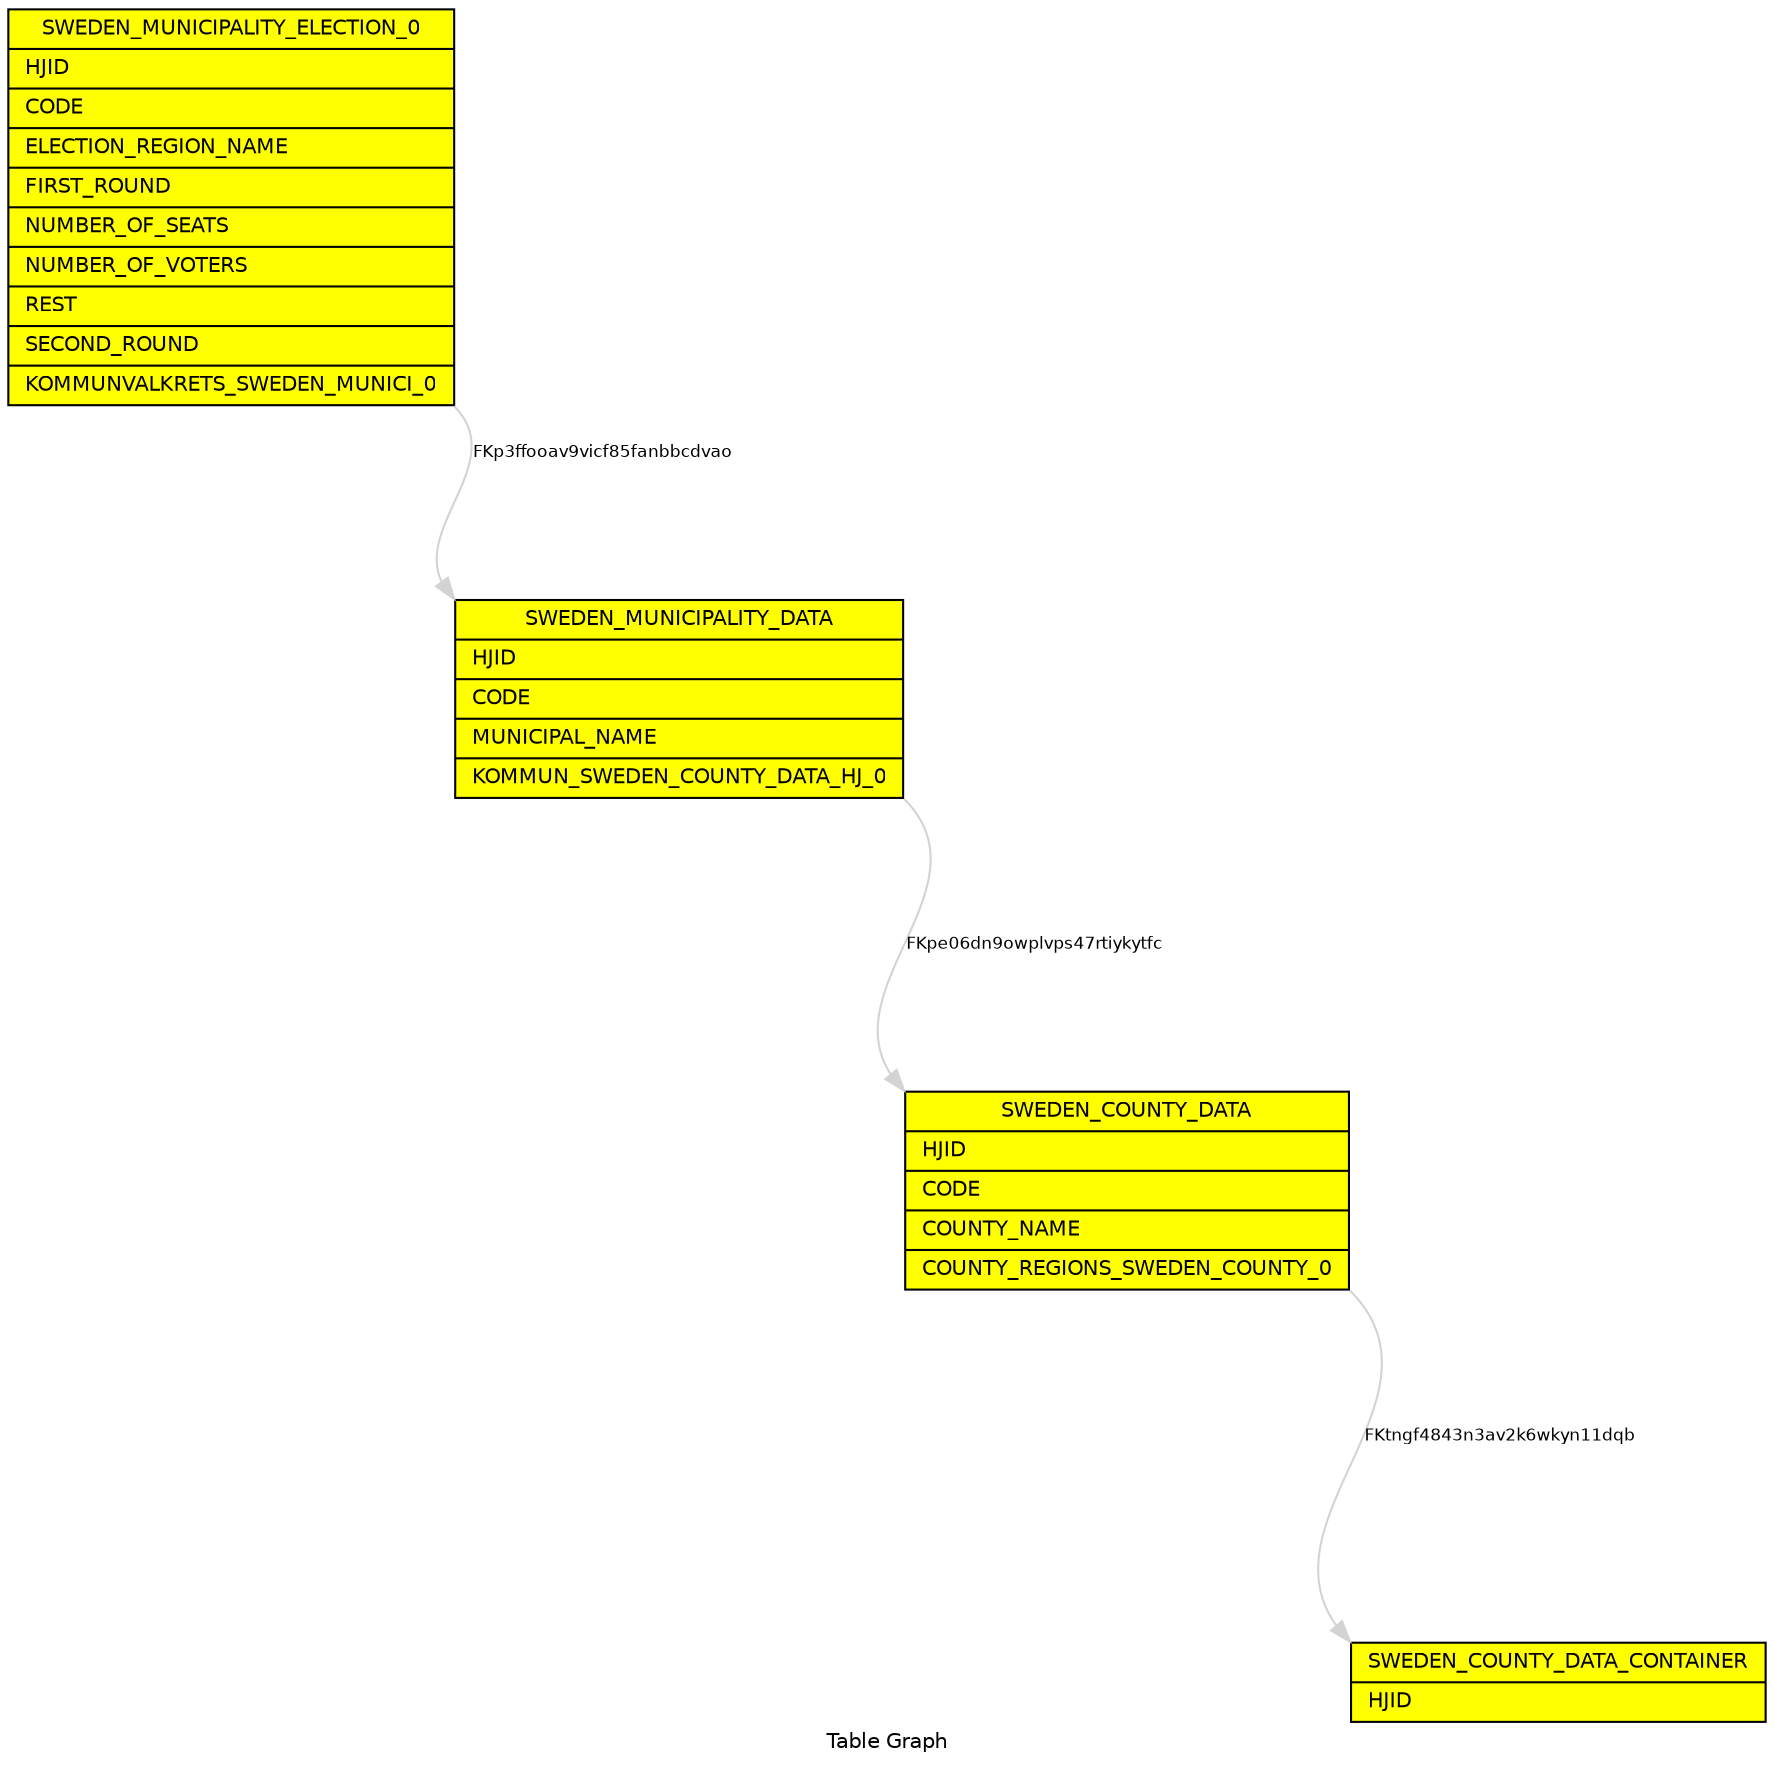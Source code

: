 digraph TableGraph {
  compound=true;
    bgcolor="white"; 
    fontcolor="black"; fontname="Helvetica"; fontsize="10.0"; 
    ranksep="equally"; 
    label="Table Graph"; 
    URL="http://tools.hibernate.org";
  edge [
        color="lightgrey", 
        fontcolor="black", 
        fontname="Helvetica", 
        fontsize="8.0",         
        labelangle=-25.0, 
        labeldistance=1.5
        headport=nw,
        tailport=se
        ];
  node [
       fontcolor="black",
       fontname="Helvetica", 
       fontsize="10.0", 
       shape=record, 
       fillcolor="yellow", 
       style="solid,filled"];

/* TODO: multi schema tables */
  /* Node SWEDEN_COUNTY_DATA */
  SWEDEN_COUNTY_DATA [ label = "{ SWEDEN_COUNTY_DATA| <HJID>HJID\l | <CODE>CODE\l | <COUNTY_NAME>COUNTY_NAME\l | <COUNTY_REGIONS_SWEDEN_COUNTY_0>COUNTY_REGIONS_SWEDEN_COUNTY_0\l }" ]  
  
  /* edges/nodes for SWEDEN_COUNTY_DATA */
     SWEDEN_COUNTY_DATA -> SWEDEN_COUNTY_DATA_CONTAINER [ 
        label="FKtngf4843n3av2k6wkyn11dqb" 
        ]
  /* Node SWEDEN_COUNTY_DATA_CONTAINER */
  SWEDEN_COUNTY_DATA_CONTAINER [ label = "{ SWEDEN_COUNTY_DATA_CONTAINER| <HJID>HJID\l }" ]  
  
  /* edges/nodes for SWEDEN_COUNTY_DATA_CONTAINER */
  /* Node SWEDEN_MUNICIPALITY_DATA */
  SWEDEN_MUNICIPALITY_DATA [ label = "{ SWEDEN_MUNICIPALITY_DATA| <HJID>HJID\l | <CODE>CODE\l | <MUNICIPAL_NAME>MUNICIPAL_NAME\l | <KOMMUN_SWEDEN_COUNTY_DATA_HJ_0>KOMMUN_SWEDEN_COUNTY_DATA_HJ_0\l }" ]  
  
  /* edges/nodes for SWEDEN_MUNICIPALITY_DATA */
     SWEDEN_MUNICIPALITY_DATA -> SWEDEN_COUNTY_DATA [ 
        label="FKpe06dn9owplvps47rtiykytfc" 
        ]
  /* Node SWEDEN_MUNICIPALITY_ELECTION_0 */
  SWEDEN_MUNICIPALITY_ELECTION_0 [ label = "{ SWEDEN_MUNICIPALITY_ELECTION_0| <HJID>HJID\l | <CODE>CODE\l | <ELECTION_REGION_NAME>ELECTION_REGION_NAME\l | <FIRST_ROUND>FIRST_ROUND\l | <NUMBER_OF_SEATS>NUMBER_OF_SEATS\l | <NUMBER_OF_VOTERS>NUMBER_OF_VOTERS\l | <REST>REST\l | <SECOND_ROUND>SECOND_ROUND\l | <KOMMUNVALKRETS_SWEDEN_MUNICI_0>KOMMUNVALKRETS_SWEDEN_MUNICI_0\l }" ]  
  
  /* edges/nodes for SWEDEN_MUNICIPALITY_ELECTION_0 */
     SWEDEN_MUNICIPALITY_ELECTION_0 -> SWEDEN_MUNICIPALITY_DATA [ 
        label="FKp3ffooav9vicf85fanbbcdvao" 
        ]

}

